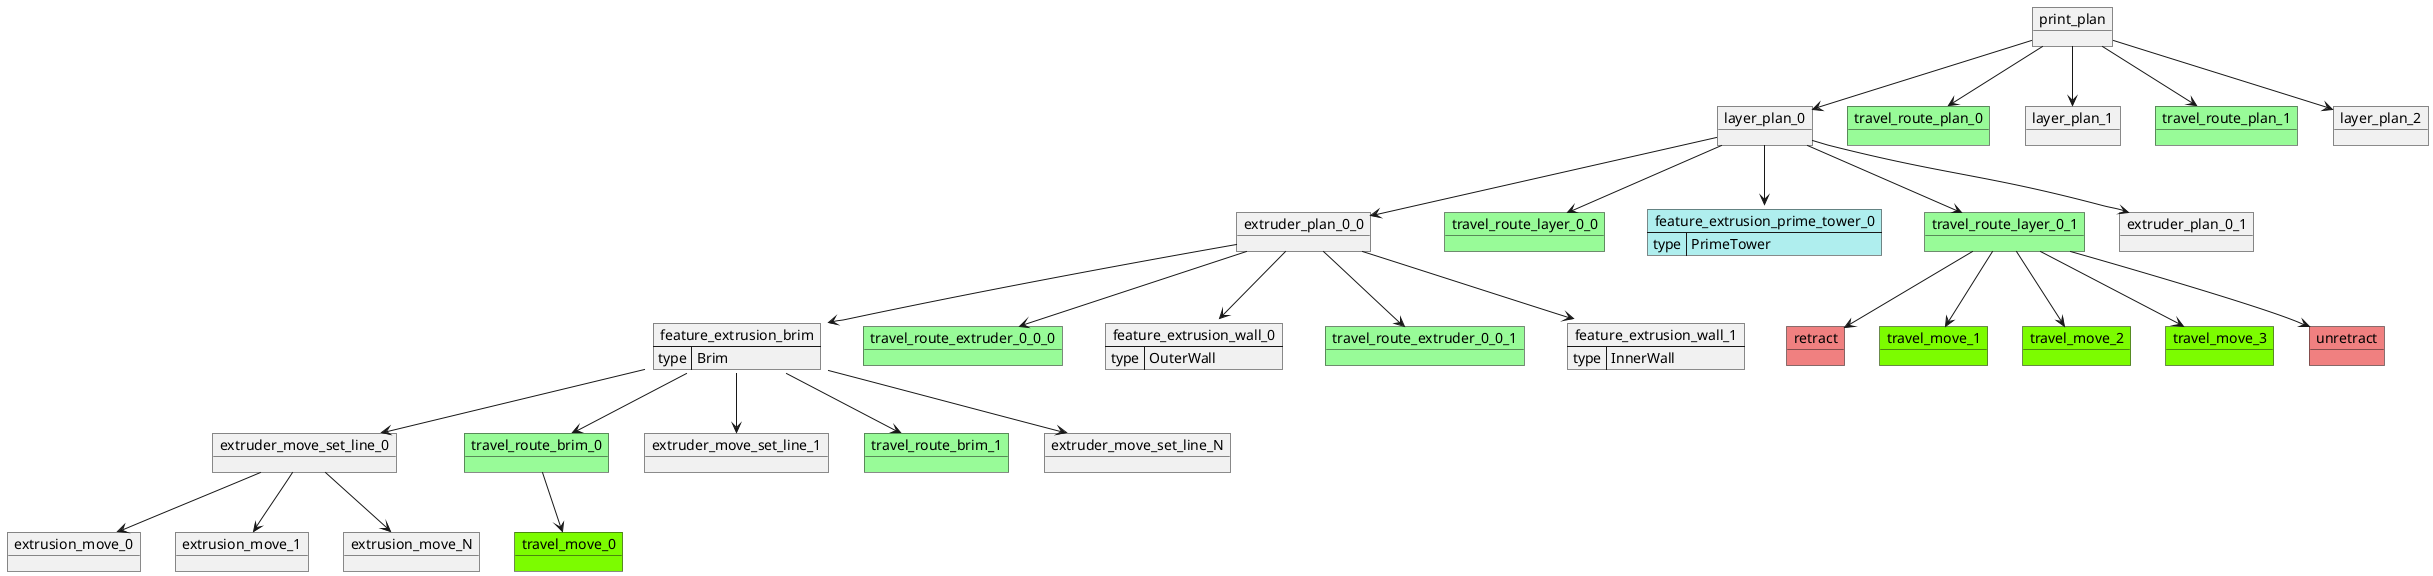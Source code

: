 @startuml
object print_plan
object layer_plan_0
object travel_route_plan_0 #palegreen
object layer_plan_1
object travel_route_plan_1 #palegreen
object layer_plan_2

print_plan --> layer_plan_0
print_plan --> travel_route_plan_0
print_plan --> layer_plan_1
print_plan --> travel_route_plan_1
print_plan --> layer_plan_2

object extruder_plan_0_0
object travel_route_layer_0_0 #palegreen
map feature_extrusion_prime_tower_0 #paleturquoise {
    type => PrimeTower
}
object travel_route_layer_0_1 #palegreen
object extruder_plan_0_1

layer_plan_0 --> extruder_plan_0_0
layer_plan_0 --> travel_route_layer_0_0
layer_plan_0 --> feature_extrusion_prime_tower_0
layer_plan_0 --> travel_route_layer_0_1
layer_plan_0 --> extruder_plan_0_1

object retract #lightcoral
object travel_move_1 #lawngreen
object travel_move_2 #lawngreen
object travel_move_3 #lawngreen
object unretract #lightcoral

travel_route_layer_0_1 --> retract
travel_route_layer_0_1 --> travel_move_1
travel_route_layer_0_1 --> travel_move_2
travel_route_layer_0_1 --> travel_move_3
travel_route_layer_0_1 --> unretract

map feature_extrusion_brim {
    type => Brim
}

object travel_route_extruder_0_0_0 #palegreen

map feature_extrusion_wall_0 {
    type => OuterWall
}

object travel_route_extruder_0_0_1 #palegreen

map feature_extrusion_wall_1 {
    type => InnerWall
}

extruder_plan_0_0 --> feature_extrusion_brim
extruder_plan_0_0 --> travel_route_extruder_0_0_0
extruder_plan_0_0 --> feature_extrusion_wall_0
extruder_plan_0_0 --> travel_route_extruder_0_0_1
extruder_plan_0_0 --> feature_extrusion_wall_1

object extruder_move_set_line_0
object travel_route_brim_0 #palegreen
object extruder_move_set_line_1
object travel_route_brim_1 #palegreen
object extruder_move_set_line_N

feature_extrusion_brim --> extruder_move_set_line_0
feature_extrusion_brim --> travel_route_brim_0
feature_extrusion_brim --> extruder_move_set_line_1
feature_extrusion_brim --> travel_route_brim_1
feature_extrusion_brim --> extruder_move_set_line_N

object travel_move_0 #lawngreen

travel_route_brim_0 --> travel_move_0

object extrusion_move_0
object extrusion_move_1
object extrusion_move_N

extruder_move_set_line_0 --> extrusion_move_0
extruder_move_set_line_0 --> extrusion_move_1
extruder_move_set_line_0 --> extrusion_move_N

@enduml
